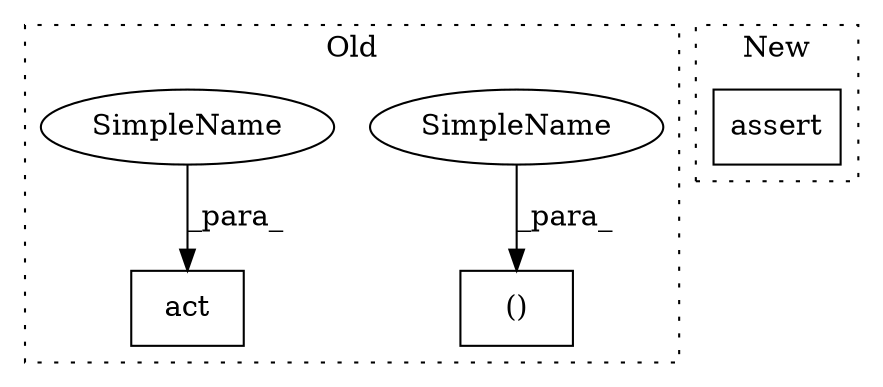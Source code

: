digraph G {
subgraph cluster0 {
1 [label="act" a="32" s="1579,1621" l="4,1" shape="box"];
3 [label="()" a="106" s="1077" l="46" shape="box"];
4 [label="SimpleName" a="42" s="1077" l="6" shape="ellipse"];
5 [label="SimpleName" a="42" s="1583" l="6" shape="ellipse"];
label = "Old";
style="dotted";
}
subgraph cluster1 {
2 [label="assert" a="32" s="865,902" l="12,1" shape="box"];
label = "New";
style="dotted";
}
4 -> 3 [label="_para_"];
5 -> 1 [label="_para_"];
}